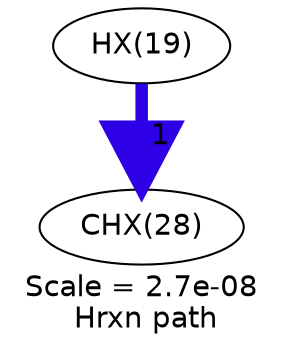 digraph reaction_paths {
center=1;
s21 -> s30[fontname="Helvetica", style="setlinewidth(6)", arrowsize=3, color="0.7, 1.5, 0.9"
, label=" 1"];
s21 [ fontname="Helvetica", label="HX(19)"];
s30 [ fontname="Helvetica", label="CHX(28)"];
 label = "Scale = 2.7e-08\l Hrxn path";
 fontname = "Helvetica";
}

